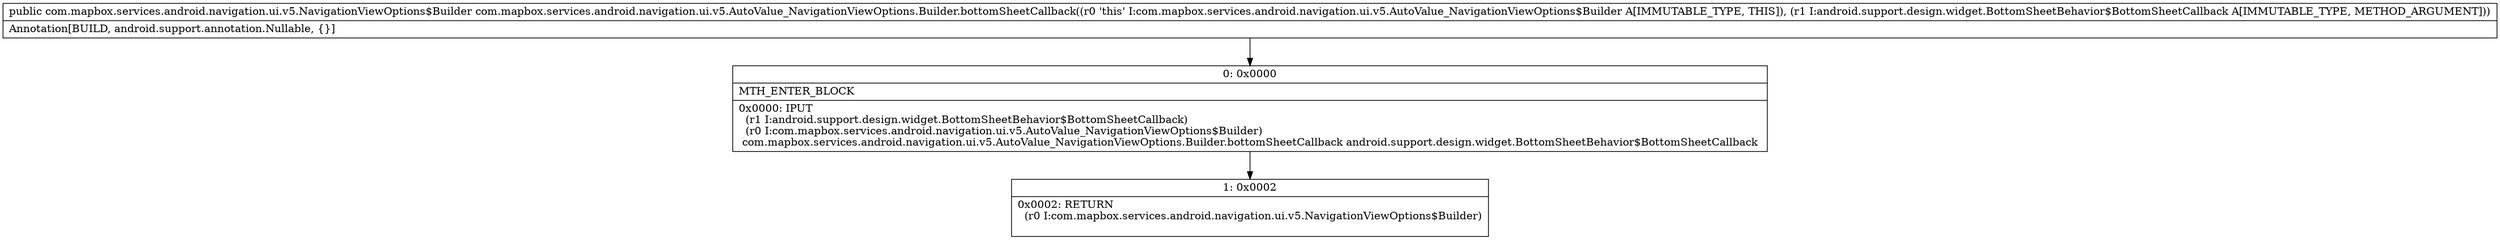 digraph "CFG forcom.mapbox.services.android.navigation.ui.v5.AutoValue_NavigationViewOptions.Builder.bottomSheetCallback(Landroid\/support\/design\/widget\/BottomSheetBehavior$BottomSheetCallback;)Lcom\/mapbox\/services\/android\/navigation\/ui\/v5\/NavigationViewOptions$Builder;" {
Node_0 [shape=record,label="{0\:\ 0x0000|MTH_ENTER_BLOCK\l|0x0000: IPUT  \l  (r1 I:android.support.design.widget.BottomSheetBehavior$BottomSheetCallback)\l  (r0 I:com.mapbox.services.android.navigation.ui.v5.AutoValue_NavigationViewOptions$Builder)\l com.mapbox.services.android.navigation.ui.v5.AutoValue_NavigationViewOptions.Builder.bottomSheetCallback android.support.design.widget.BottomSheetBehavior$BottomSheetCallback \l}"];
Node_1 [shape=record,label="{1\:\ 0x0002|0x0002: RETURN  \l  (r0 I:com.mapbox.services.android.navigation.ui.v5.NavigationViewOptions$Builder)\l \l}"];
MethodNode[shape=record,label="{public com.mapbox.services.android.navigation.ui.v5.NavigationViewOptions$Builder com.mapbox.services.android.navigation.ui.v5.AutoValue_NavigationViewOptions.Builder.bottomSheetCallback((r0 'this' I:com.mapbox.services.android.navigation.ui.v5.AutoValue_NavigationViewOptions$Builder A[IMMUTABLE_TYPE, THIS]), (r1 I:android.support.design.widget.BottomSheetBehavior$BottomSheetCallback A[IMMUTABLE_TYPE, METHOD_ARGUMENT]))  | Annotation[BUILD, android.support.annotation.Nullable, \{\}]\l}"];
MethodNode -> Node_0;
Node_0 -> Node_1;
}

